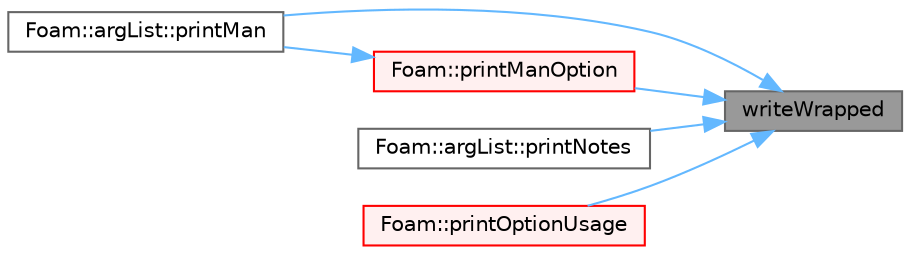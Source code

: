 digraph "writeWrapped"
{
 // LATEX_PDF_SIZE
  bgcolor="transparent";
  edge [fontname=Helvetica,fontsize=10,labelfontname=Helvetica,labelfontsize=10];
  node [fontname=Helvetica,fontsize=10,shape=box,height=0.2,width=0.4];
  rankdir="RL";
  Node1 [id="Node000001",label="writeWrapped",height=0.2,width=0.4,color="gray40", fillcolor="grey60", style="filled", fontcolor="black",tooltip=" "];
  Node1 -> Node2 [id="edge1_Node000001_Node000002",dir="back",color="steelblue1",style="solid",tooltip=" "];
  Node2 [id="Node000002",label="Foam::argList::printMan",height=0.2,width=0.4,color="grey40", fillcolor="white", style="filled",URL="$classFoam_1_1argList.html#ab10b6809c2513ceadc8b94ca926dd4bf",tooltip=" "];
  Node1 -> Node3 [id="edge2_Node000001_Node000003",dir="back",color="steelblue1",style="solid",tooltip=" "];
  Node3 [id="Node000003",label="Foam::printManOption",height=0.2,width=0.4,color="red", fillcolor="#FFF0F0", style="filled",URL="$namespaceFoam.html#a4d277b07f494517a5eb5d613677b1714",tooltip=" "];
  Node3 -> Node2 [id="edge3_Node000003_Node000002",dir="back",color="steelblue1",style="solid",tooltip=" "];
  Node1 -> Node6 [id="edge4_Node000001_Node000006",dir="back",color="steelblue1",style="solid",tooltip=" "];
  Node6 [id="Node000006",label="Foam::argList::printNotes",height=0.2,width=0.4,color="grey40", fillcolor="white", style="filled",URL="$classFoam_1_1argList.html#abc28a2db177083133f063247ba8ce8a7",tooltip=" "];
  Node1 -> Node7 [id="edge5_Node000001_Node000007",dir="back",color="steelblue1",style="solid",tooltip=" "];
  Node7 [id="Node000007",label="Foam::printOptionUsage",height=0.2,width=0.4,color="red", fillcolor="#FFF0F0", style="filled",URL="$namespaceFoam.html#a7b7544ee3f5a300540459d5f85b5fe70",tooltip=" "];
}
